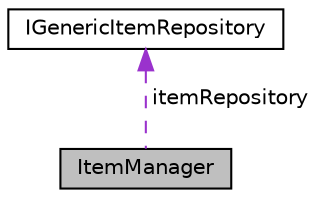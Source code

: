digraph "ItemManager"
{
  edge [fontname="Helvetica",fontsize="10",labelfontname="Helvetica",labelfontsize="10"];
  node [fontname="Helvetica",fontsize="10",shape=record];
  Node1 [label="ItemManager",height=0.2,width=0.4,color="black", fillcolor="grey75", style="filled", fontcolor="black"];
  Node2 -> Node1 [dir="back",color="darkorchid3",fontsize="10",style="dashed",label=" itemRepository" ,fontname="Helvetica"];
  Node2 [label="IGenericItemRepository",height=0.2,width=0.4,color="black", fillcolor="white", style="filled",URL="$interface_i_generic_item_repository.html",tooltip="Developed by: Higor (hcmb); Generic definition of a Item Repository. "];
}
